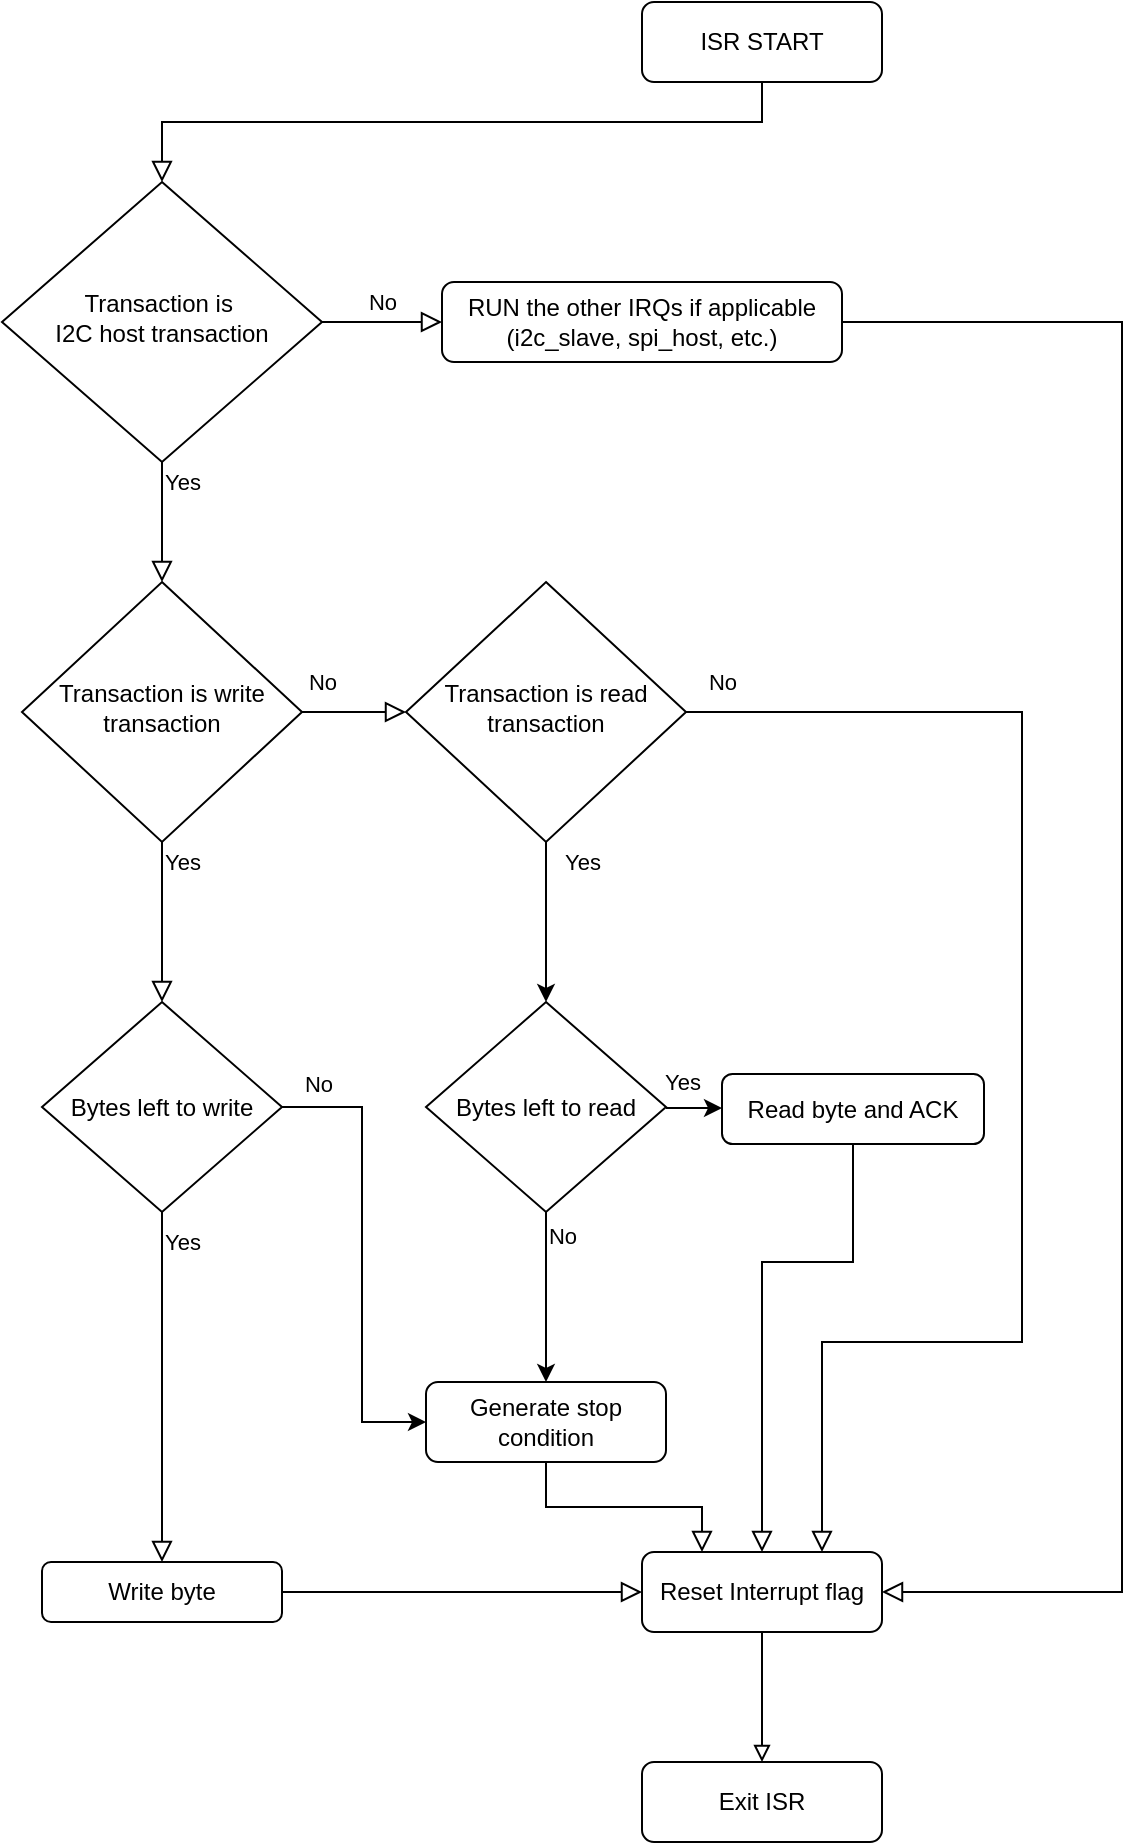 <mxfile version="21.2.1" type="device">
  <diagram id="C5RBs43oDa-KdzZeNtuy" name="Page-1">
    <mxGraphModel dx="925" dy="541" grid="1" gridSize="10" guides="1" tooltips="1" connect="1" arrows="1" fold="1" page="1" pageScale="1" pageWidth="827" pageHeight="1169" math="0" shadow="0">
      <root>
        <mxCell id="WIyWlLk6GJQsqaUBKTNV-0" />
        <mxCell id="WIyWlLk6GJQsqaUBKTNV-1" parent="WIyWlLk6GJQsqaUBKTNV-0" />
        <mxCell id="WIyWlLk6GJQsqaUBKTNV-2" value="" style="rounded=0;html=1;jettySize=auto;orthogonalLoop=1;fontSize=11;endArrow=block;endFill=0;endSize=8;strokeWidth=1;shadow=0;labelBackgroundColor=none;edgeStyle=orthogonalEdgeStyle;" parent="WIyWlLk6GJQsqaUBKTNV-1" source="WIyWlLk6GJQsqaUBKTNV-3" target="WIyWlLk6GJQsqaUBKTNV-6" edge="1">
          <mxGeometry relative="1" as="geometry">
            <Array as="points">
              <mxPoint x="820" y="160" />
              <mxPoint x="520" y="160" />
            </Array>
          </mxGeometry>
        </mxCell>
        <mxCell id="WIyWlLk6GJQsqaUBKTNV-3" value="ISR START" style="rounded=1;whiteSpace=wrap;html=1;fontSize=12;glass=0;strokeWidth=1;shadow=0;" parent="WIyWlLk6GJQsqaUBKTNV-1" vertex="1">
          <mxGeometry x="760" y="100" width="120" height="40" as="geometry" />
        </mxCell>
        <mxCell id="WIyWlLk6GJQsqaUBKTNV-4" value="Yes" style="rounded=0;html=1;jettySize=auto;orthogonalLoop=1;fontSize=11;endArrow=block;endFill=0;endSize=8;strokeWidth=1;shadow=0;labelBackgroundColor=none;edgeStyle=orthogonalEdgeStyle;" parent="WIyWlLk6GJQsqaUBKTNV-1" source="WIyWlLk6GJQsqaUBKTNV-6" target="WIyWlLk6GJQsqaUBKTNV-10" edge="1">
          <mxGeometry x="-0.667" y="10" relative="1" as="geometry">
            <mxPoint as="offset" />
          </mxGeometry>
        </mxCell>
        <mxCell id="WIyWlLk6GJQsqaUBKTNV-5" value="No" style="edgeStyle=orthogonalEdgeStyle;rounded=0;html=1;jettySize=auto;orthogonalLoop=1;fontSize=11;endArrow=block;endFill=0;endSize=8;strokeWidth=1;shadow=0;labelBackgroundColor=none;" parent="WIyWlLk6GJQsqaUBKTNV-1" source="WIyWlLk6GJQsqaUBKTNV-6" target="WIyWlLk6GJQsqaUBKTNV-7" edge="1">
          <mxGeometry y="10" relative="1" as="geometry">
            <mxPoint as="offset" />
            <Array as="points">
              <mxPoint x="630" y="260" />
              <mxPoint x="630" y="260" />
            </Array>
          </mxGeometry>
        </mxCell>
        <mxCell id="WIyWlLk6GJQsqaUBKTNV-6" value="Transaction is&amp;nbsp;&lt;br&gt;I2C host transaction" style="rhombus;whiteSpace=wrap;html=1;shadow=0;fontFamily=Helvetica;fontSize=12;align=center;strokeWidth=1;spacing=6;spacingTop=-4;" parent="WIyWlLk6GJQsqaUBKTNV-1" vertex="1">
          <mxGeometry x="440" y="190" width="160" height="140" as="geometry" />
        </mxCell>
        <mxCell id="WIyWlLk6GJQsqaUBKTNV-7" value="RUN the other IRQs if applicable (i2c_slave, spi_host, etc.)" style="rounded=1;whiteSpace=wrap;html=1;fontSize=12;glass=0;strokeWidth=1;shadow=0;" parent="WIyWlLk6GJQsqaUBKTNV-1" vertex="1">
          <mxGeometry x="660" y="240" width="200" height="40" as="geometry" />
        </mxCell>
        <mxCell id="WIyWlLk6GJQsqaUBKTNV-9" value="Yes" style="edgeStyle=orthogonalEdgeStyle;rounded=0;html=1;jettySize=auto;orthogonalLoop=1;fontSize=11;endArrow=block;endFill=0;endSize=8;strokeWidth=1;shadow=0;labelBackgroundColor=none;entryX=0.5;entryY=0;entryDx=0;entryDy=0;exitX=0.5;exitY=1;exitDx=0;exitDy=0;" parent="WIyWlLk6GJQsqaUBKTNV-1" source="WIyWlLk6GJQsqaUBKTNV-10" target="sIjTxrBP-xD4XebpT_LN-4" edge="1">
          <mxGeometry x="-0.75" y="10" relative="1" as="geometry">
            <mxPoint as="offset" />
            <mxPoint x="660" y="455" as="targetPoint" />
            <Array as="points">
              <mxPoint x="520" y="520" />
              <mxPoint x="520" y="600" />
            </Array>
          </mxGeometry>
        </mxCell>
        <mxCell id="WIyWlLk6GJQsqaUBKTNV-10" value="Transaction is write transaction" style="rhombus;whiteSpace=wrap;html=1;shadow=0;fontFamily=Helvetica;fontSize=12;align=center;strokeWidth=1;spacing=6;spacingTop=-4;" parent="WIyWlLk6GJQsqaUBKTNV-1" vertex="1">
          <mxGeometry x="450" y="390" width="140" height="130" as="geometry" />
        </mxCell>
        <mxCell id="WIyWlLk6GJQsqaUBKTNV-11" value="Exit ISR" style="rounded=1;whiteSpace=wrap;html=1;fontSize=12;glass=0;strokeWidth=1;shadow=0;" parent="WIyWlLk6GJQsqaUBKTNV-1" vertex="1">
          <mxGeometry x="760" y="980" width="120" height="40" as="geometry" />
        </mxCell>
        <mxCell id="sIjTxrBP-xD4XebpT_LN-0" value="" style="rounded=0;html=1;jettySize=auto;orthogonalLoop=1;fontSize=11;endArrow=block;endFill=0;endSize=8;strokeWidth=1;shadow=0;labelBackgroundColor=none;edgeStyle=orthogonalEdgeStyle;exitX=1;exitY=0.5;exitDx=0;exitDy=0;entryX=1;entryY=0.5;entryDx=0;entryDy=0;" edge="1" parent="WIyWlLk6GJQsqaUBKTNV-1" source="WIyWlLk6GJQsqaUBKTNV-7" target="sIjTxrBP-xD4XebpT_LN-2">
          <mxGeometry relative="1" as="geometry">
            <mxPoint x="530" y="140" as="sourcePoint" />
            <mxPoint x="1070" y="780" as="targetPoint" />
            <Array as="points">
              <mxPoint x="1000" y="260" />
              <mxPoint x="1000" y="895" />
            </Array>
          </mxGeometry>
        </mxCell>
        <mxCell id="sIjTxrBP-xD4XebpT_LN-3" style="edgeStyle=orthogonalEdgeStyle;rounded=0;orthogonalLoop=1;jettySize=auto;html=1;exitX=0.5;exitY=1;exitDx=0;exitDy=0;entryX=0.5;entryY=0;entryDx=0;entryDy=0;endArrow=block;endFill=0;" edge="1" parent="WIyWlLk6GJQsqaUBKTNV-1" source="sIjTxrBP-xD4XebpT_LN-2" target="WIyWlLk6GJQsqaUBKTNV-11">
          <mxGeometry relative="1" as="geometry" />
        </mxCell>
        <mxCell id="sIjTxrBP-xD4XebpT_LN-2" value="Reset Interrupt flag" style="rounded=1;whiteSpace=wrap;html=1;fontSize=12;glass=0;strokeWidth=1;shadow=0;" vertex="1" parent="WIyWlLk6GJQsqaUBKTNV-1">
          <mxGeometry x="760" y="875" width="120" height="40" as="geometry" />
        </mxCell>
        <mxCell id="sIjTxrBP-xD4XebpT_LN-24" value="No" style="edgeStyle=orthogonalEdgeStyle;rounded=0;orthogonalLoop=1;jettySize=auto;html=1;exitX=1;exitY=0.5;exitDx=0;exitDy=0;entryX=0;entryY=0.5;entryDx=0;entryDy=0;" edge="1" parent="WIyWlLk6GJQsqaUBKTNV-1" source="sIjTxrBP-xD4XebpT_LN-4" target="sIjTxrBP-xD4XebpT_LN-5">
          <mxGeometry x="-0.845" y="12" relative="1" as="geometry">
            <mxPoint x="610" y="780" as="targetPoint" />
            <Array as="points">
              <mxPoint x="620" y="652" />
              <mxPoint x="620" y="810" />
            </Array>
            <mxPoint as="offset" />
          </mxGeometry>
        </mxCell>
        <mxCell id="sIjTxrBP-xD4XebpT_LN-27" value="Yes" style="edgeStyle=orthogonalEdgeStyle;rounded=0;orthogonalLoop=1;jettySize=auto;html=1;exitX=0.5;exitY=1;exitDx=0;exitDy=0;entryX=0.5;entryY=0;entryDx=0;entryDy=0;endArrow=block;endFill=0;endSize=8;" edge="1" parent="WIyWlLk6GJQsqaUBKTNV-1" source="sIjTxrBP-xD4XebpT_LN-4" target="sIjTxrBP-xD4XebpT_LN-25">
          <mxGeometry x="-0.829" y="10" relative="1" as="geometry">
            <mxPoint as="offset" />
          </mxGeometry>
        </mxCell>
        <mxCell id="sIjTxrBP-xD4XebpT_LN-4" value="Bytes left to write" style="rhombus;whiteSpace=wrap;html=1;" vertex="1" parent="WIyWlLk6GJQsqaUBKTNV-1">
          <mxGeometry x="460" y="600" width="120" height="105" as="geometry" />
        </mxCell>
        <mxCell id="sIjTxrBP-xD4XebpT_LN-36" style="edgeStyle=orthogonalEdgeStyle;rounded=0;orthogonalLoop=1;jettySize=auto;html=1;exitX=0.5;exitY=1;exitDx=0;exitDy=0;entryX=0.25;entryY=0;entryDx=0;entryDy=0;endArrow=block;endFill=0;endSize=8;" edge="1" parent="WIyWlLk6GJQsqaUBKTNV-1" source="sIjTxrBP-xD4XebpT_LN-5" target="sIjTxrBP-xD4XebpT_LN-2">
          <mxGeometry relative="1" as="geometry" />
        </mxCell>
        <mxCell id="sIjTxrBP-xD4XebpT_LN-5" value="Generate stop condition" style="rounded=1;whiteSpace=wrap;html=1;fontSize=12;glass=0;strokeWidth=1;shadow=0;" vertex="1" parent="WIyWlLk6GJQsqaUBKTNV-1">
          <mxGeometry x="652" y="790" width="120" height="40" as="geometry" />
        </mxCell>
        <mxCell id="sIjTxrBP-xD4XebpT_LN-22" value="Yes" style="edgeStyle=orthogonalEdgeStyle;rounded=0;orthogonalLoop=1;jettySize=auto;html=1;exitX=0.5;exitY=1;exitDx=0;exitDy=0;entryX=0.5;entryY=0;entryDx=0;entryDy=0;" edge="1" parent="WIyWlLk6GJQsqaUBKTNV-1" source="sIjTxrBP-xD4XebpT_LN-12" target="sIjTxrBP-xD4XebpT_LN-17">
          <mxGeometry x="-0.75" y="18" relative="1" as="geometry">
            <mxPoint as="offset" />
          </mxGeometry>
        </mxCell>
        <mxCell id="sIjTxrBP-xD4XebpT_LN-34" value="No" style="edgeStyle=orthogonalEdgeStyle;rounded=0;orthogonalLoop=1;jettySize=auto;html=1;exitX=1;exitY=0.5;exitDx=0;exitDy=0;entryX=0.75;entryY=0;entryDx=0;entryDy=0;endSize=8;endArrow=block;endFill=0;" edge="1" parent="WIyWlLk6GJQsqaUBKTNV-1" source="sIjTxrBP-xD4XebpT_LN-12" target="sIjTxrBP-xD4XebpT_LN-2">
          <mxGeometry x="-0.948" y="15" relative="1" as="geometry">
            <mxPoint x="980" y="830" as="targetPoint" />
            <Array as="points">
              <mxPoint x="950" y="455" />
              <mxPoint x="950" y="770" />
              <mxPoint x="850" y="770" />
            </Array>
            <mxPoint as="offset" />
          </mxGeometry>
        </mxCell>
        <mxCell id="sIjTxrBP-xD4XebpT_LN-12" value="Transaction is read transaction" style="rhombus;whiteSpace=wrap;html=1;shadow=0;fontFamily=Helvetica;fontSize=12;align=center;strokeWidth=1;spacing=6;spacingTop=-4;" vertex="1" parent="WIyWlLk6GJQsqaUBKTNV-1">
          <mxGeometry x="642" y="390" width="140" height="130" as="geometry" />
        </mxCell>
        <mxCell id="sIjTxrBP-xD4XebpT_LN-14" value="No" style="rounded=0;html=1;jettySize=auto;orthogonalLoop=1;fontSize=11;endArrow=block;endFill=0;endSize=8;strokeWidth=1;shadow=0;labelBackgroundColor=none;edgeStyle=orthogonalEdgeStyle;entryX=0;entryY=0.5;entryDx=0;entryDy=0;exitX=1;exitY=0.5;exitDx=0;exitDy=0;" edge="1" parent="WIyWlLk6GJQsqaUBKTNV-1" source="WIyWlLk6GJQsqaUBKTNV-10" target="sIjTxrBP-xD4XebpT_LN-12">
          <mxGeometry x="-0.615" y="15" relative="1" as="geometry">
            <mxPoint as="offset" />
            <mxPoint x="540" y="350" as="sourcePoint" />
            <mxPoint x="540" y="410" as="targetPoint" />
          </mxGeometry>
        </mxCell>
        <mxCell id="sIjTxrBP-xD4XebpT_LN-21" value="Yes" style="edgeStyle=orthogonalEdgeStyle;rounded=0;orthogonalLoop=1;jettySize=auto;html=1;entryX=0;entryY=0.5;entryDx=0;entryDy=0;" edge="1" parent="WIyWlLk6GJQsqaUBKTNV-1" target="sIjTxrBP-xD4XebpT_LN-18">
          <mxGeometry x="-0.439" y="13" relative="1" as="geometry">
            <mxPoint x="772" y="653" as="sourcePoint" />
            <mxPoint as="offset" />
          </mxGeometry>
        </mxCell>
        <mxCell id="sIjTxrBP-xD4XebpT_LN-23" value="No" style="edgeStyle=orthogonalEdgeStyle;rounded=0;orthogonalLoop=1;jettySize=auto;html=1;exitX=0.5;exitY=1;exitDx=0;exitDy=0;entryX=0.5;entryY=0;entryDx=0;entryDy=0;" edge="1" parent="WIyWlLk6GJQsqaUBKTNV-1" source="sIjTxrBP-xD4XebpT_LN-17" target="sIjTxrBP-xD4XebpT_LN-5">
          <mxGeometry x="-0.734" y="8" relative="1" as="geometry">
            <mxPoint as="offset" />
          </mxGeometry>
        </mxCell>
        <mxCell id="sIjTxrBP-xD4XebpT_LN-17" value="Bytes left to read" style="rhombus;whiteSpace=wrap;html=1;" vertex="1" parent="WIyWlLk6GJQsqaUBKTNV-1">
          <mxGeometry x="652" y="600" width="120" height="105" as="geometry" />
        </mxCell>
        <mxCell id="sIjTxrBP-xD4XebpT_LN-35" style="edgeStyle=orthogonalEdgeStyle;rounded=0;orthogonalLoop=1;jettySize=auto;html=1;exitX=0.5;exitY=1;exitDx=0;exitDy=0;entryX=0.5;entryY=0;entryDx=0;entryDy=0;endArrow=block;endFill=0;endSize=8;" edge="1" parent="WIyWlLk6GJQsqaUBKTNV-1" source="sIjTxrBP-xD4XebpT_LN-18" target="sIjTxrBP-xD4XebpT_LN-2">
          <mxGeometry relative="1" as="geometry">
            <Array as="points">
              <mxPoint x="866" y="730" />
              <mxPoint x="820" y="730" />
            </Array>
          </mxGeometry>
        </mxCell>
        <mxCell id="sIjTxrBP-xD4XebpT_LN-18" value="Read byte and ACK" style="rounded=1;whiteSpace=wrap;html=1;" vertex="1" parent="WIyWlLk6GJQsqaUBKTNV-1">
          <mxGeometry x="800" y="636" width="131" height="35" as="geometry" />
        </mxCell>
        <mxCell id="sIjTxrBP-xD4XebpT_LN-32" style="edgeStyle=orthogonalEdgeStyle;rounded=0;orthogonalLoop=1;jettySize=auto;html=1;exitX=1;exitY=0.5;exitDx=0;exitDy=0;entryX=0;entryY=0.5;entryDx=0;entryDy=0;endArrow=block;endFill=0;endSize=8;" edge="1" parent="WIyWlLk6GJQsqaUBKTNV-1" source="sIjTxrBP-xD4XebpT_LN-25" target="sIjTxrBP-xD4XebpT_LN-2">
          <mxGeometry relative="1" as="geometry" />
        </mxCell>
        <mxCell id="sIjTxrBP-xD4XebpT_LN-25" value="Write byte" style="rounded=1;whiteSpace=wrap;html=1;" vertex="1" parent="WIyWlLk6GJQsqaUBKTNV-1">
          <mxGeometry x="460" y="880" width="120" height="30" as="geometry" />
        </mxCell>
      </root>
    </mxGraphModel>
  </diagram>
</mxfile>
